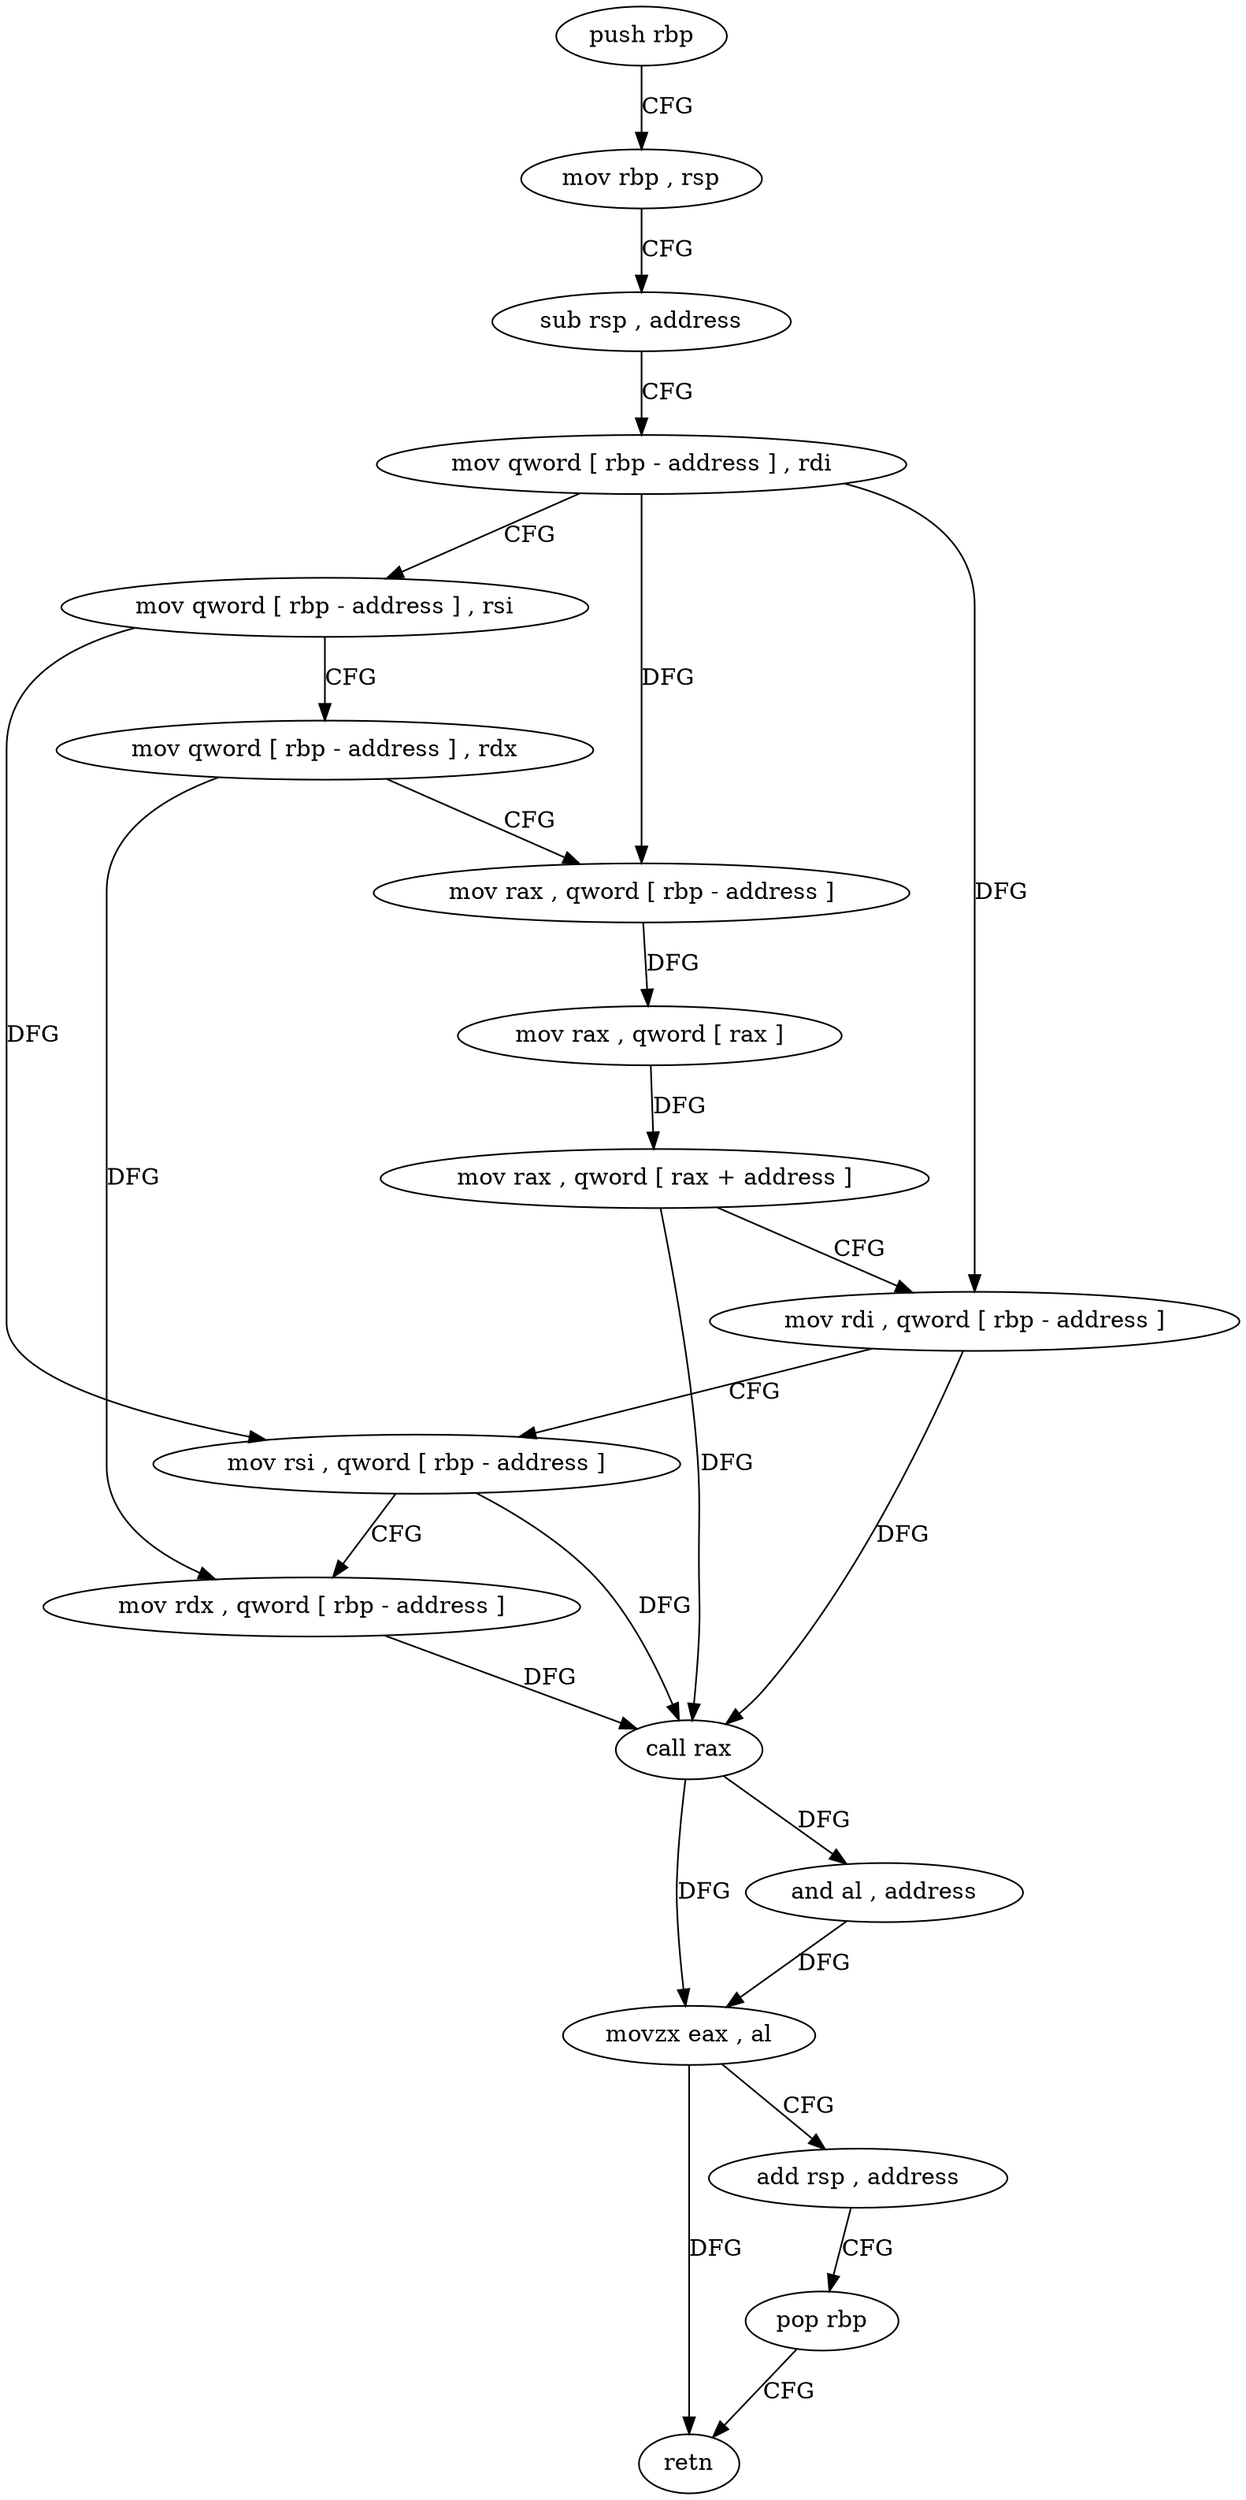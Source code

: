 digraph "func" {
"260800" [label = "push rbp" ]
"260801" [label = "mov rbp , rsp" ]
"260804" [label = "sub rsp , address" ]
"260808" [label = "mov qword [ rbp - address ] , rdi" ]
"260812" [label = "mov qword [ rbp - address ] , rsi" ]
"260816" [label = "mov qword [ rbp - address ] , rdx" ]
"260820" [label = "mov rax , qword [ rbp - address ]" ]
"260824" [label = "mov rax , qword [ rax ]" ]
"260827" [label = "mov rax , qword [ rax + address ]" ]
"260834" [label = "mov rdi , qword [ rbp - address ]" ]
"260838" [label = "mov rsi , qword [ rbp - address ]" ]
"260842" [label = "mov rdx , qword [ rbp - address ]" ]
"260846" [label = "call rax" ]
"260848" [label = "and al , address" ]
"260850" [label = "movzx eax , al" ]
"260853" [label = "add rsp , address" ]
"260857" [label = "pop rbp" ]
"260858" [label = "retn" ]
"260800" -> "260801" [ label = "CFG" ]
"260801" -> "260804" [ label = "CFG" ]
"260804" -> "260808" [ label = "CFG" ]
"260808" -> "260812" [ label = "CFG" ]
"260808" -> "260820" [ label = "DFG" ]
"260808" -> "260834" [ label = "DFG" ]
"260812" -> "260816" [ label = "CFG" ]
"260812" -> "260838" [ label = "DFG" ]
"260816" -> "260820" [ label = "CFG" ]
"260816" -> "260842" [ label = "DFG" ]
"260820" -> "260824" [ label = "DFG" ]
"260824" -> "260827" [ label = "DFG" ]
"260827" -> "260834" [ label = "CFG" ]
"260827" -> "260846" [ label = "DFG" ]
"260834" -> "260838" [ label = "CFG" ]
"260834" -> "260846" [ label = "DFG" ]
"260838" -> "260842" [ label = "CFG" ]
"260838" -> "260846" [ label = "DFG" ]
"260842" -> "260846" [ label = "DFG" ]
"260846" -> "260848" [ label = "DFG" ]
"260846" -> "260850" [ label = "DFG" ]
"260848" -> "260850" [ label = "DFG" ]
"260850" -> "260853" [ label = "CFG" ]
"260850" -> "260858" [ label = "DFG" ]
"260853" -> "260857" [ label = "CFG" ]
"260857" -> "260858" [ label = "CFG" ]
}
